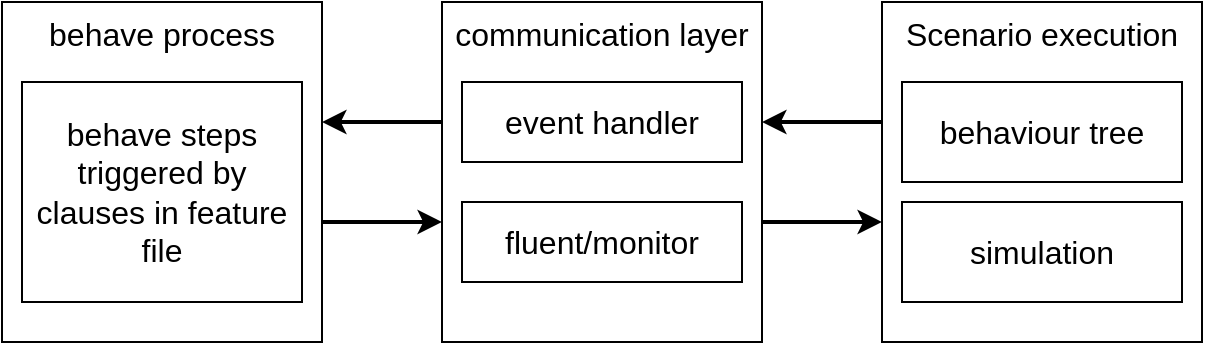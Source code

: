<mxfile version="20.6.2" type="github">
  <diagram id="UDyUe4wnZdOq76N9Yg2K" name="Page-1">
    <mxGraphModel dx="1422" dy="763" grid="1" gridSize="10" guides="1" tooltips="1" connect="1" arrows="1" fold="1" page="1" pageScale="1" pageWidth="850" pageHeight="1100" math="0" shadow="0">
      <root>
        <mxCell id="0" />
        <mxCell id="1" parent="0" />
        <mxCell id="TOPiBlas_0pTJmSRFxDe-13" style="edgeStyle=orthogonalEdgeStyle;rounded=1;orthogonalLoop=1;jettySize=auto;html=1;fontSize=16;strokeWidth=2;" edge="1" parent="1" source="TOPiBlas_0pTJmSRFxDe-2" target="TOPiBlas_0pTJmSRFxDe-8">
          <mxGeometry relative="1" as="geometry">
            <Array as="points">
              <mxPoint x="450" y="300" />
              <mxPoint x="450" y="300" />
            </Array>
          </mxGeometry>
        </mxCell>
        <mxCell id="TOPiBlas_0pTJmSRFxDe-2" value="Scenario execution" style="rounded=0;whiteSpace=wrap;html=1;fillColor=default;fontSize=16;verticalAlign=top;container=1;collapsible=0;recursiveResize=0;" vertex="1" parent="1">
          <mxGeometry x="480" y="240" width="160" height="170" as="geometry" />
        </mxCell>
        <mxCell id="TOPiBlas_0pTJmSRFxDe-3" value="behaviour tree" style="rounded=0;whiteSpace=wrap;html=1;fillColor=default;fontSize=16;" vertex="1" parent="TOPiBlas_0pTJmSRFxDe-2">
          <mxGeometry x="10" y="40" width="140" height="50" as="geometry" />
        </mxCell>
        <mxCell id="TOPiBlas_0pTJmSRFxDe-4" value="simulation" style="rounded=0;whiteSpace=wrap;html=1;fillColor=default;fontSize=16;" vertex="1" parent="TOPiBlas_0pTJmSRFxDe-2">
          <mxGeometry x="10" y="100" width="140" height="50" as="geometry" />
        </mxCell>
        <mxCell id="TOPiBlas_0pTJmSRFxDe-16" style="edgeStyle=orthogonalEdgeStyle;rounded=1;orthogonalLoop=1;jettySize=auto;html=1;strokeWidth=2;fontSize=16;" edge="1" parent="1" source="TOPiBlas_0pTJmSRFxDe-5" target="TOPiBlas_0pTJmSRFxDe-8">
          <mxGeometry relative="1" as="geometry">
            <Array as="points">
              <mxPoint x="230" y="350" />
              <mxPoint x="230" y="350" />
            </Array>
          </mxGeometry>
        </mxCell>
        <mxCell id="TOPiBlas_0pTJmSRFxDe-5" value="behave process" style="rounded=0;whiteSpace=wrap;html=1;fillColor=default;fontSize=16;verticalAlign=top;container=1;collapsible=0;recursiveResize=0;" vertex="1" parent="1">
          <mxGeometry x="40" y="240" width="160" height="170" as="geometry" />
        </mxCell>
        <mxCell id="TOPiBlas_0pTJmSRFxDe-6" value="behave steps triggered by clauses in feature file" style="rounded=0;whiteSpace=wrap;html=1;fillColor=default;fontSize=16;" vertex="1" parent="TOPiBlas_0pTJmSRFxDe-5">
          <mxGeometry x="10" y="40" width="140" height="110" as="geometry" />
        </mxCell>
        <mxCell id="TOPiBlas_0pTJmSRFxDe-14" style="edgeStyle=orthogonalEdgeStyle;rounded=1;orthogonalLoop=1;jettySize=auto;html=1;strokeWidth=2;fontSize=16;" edge="1" parent="1" source="TOPiBlas_0pTJmSRFxDe-8" target="TOPiBlas_0pTJmSRFxDe-2">
          <mxGeometry relative="1" as="geometry">
            <Array as="points">
              <mxPoint x="450" y="350" />
              <mxPoint x="450" y="350" />
            </Array>
          </mxGeometry>
        </mxCell>
        <mxCell id="TOPiBlas_0pTJmSRFxDe-15" style="edgeStyle=orthogonalEdgeStyle;rounded=1;orthogonalLoop=1;jettySize=auto;html=1;strokeWidth=2;fontSize=16;" edge="1" parent="1" source="TOPiBlas_0pTJmSRFxDe-8" target="TOPiBlas_0pTJmSRFxDe-5">
          <mxGeometry relative="1" as="geometry">
            <Array as="points">
              <mxPoint x="230" y="300" />
              <mxPoint x="230" y="300" />
            </Array>
          </mxGeometry>
        </mxCell>
        <mxCell id="TOPiBlas_0pTJmSRFxDe-8" value="communication layer" style="rounded=0;whiteSpace=wrap;html=1;fillColor=default;fontSize=16;verticalAlign=top;container=1;collapsible=0;recursiveResize=0;" vertex="1" parent="1">
          <mxGeometry x="260" y="240" width="160" height="170" as="geometry" />
        </mxCell>
        <mxCell id="TOPiBlas_0pTJmSRFxDe-9" value="event handler" style="rounded=0;whiteSpace=wrap;html=1;fillColor=default;fontSize=16;" vertex="1" parent="TOPiBlas_0pTJmSRFxDe-8">
          <mxGeometry x="10" y="40" width="140" height="40" as="geometry" />
        </mxCell>
        <mxCell id="TOPiBlas_0pTJmSRFxDe-12" value="fluent/monitor" style="rounded=0;whiteSpace=wrap;html=1;fillColor=default;fontSize=16;" vertex="1" parent="TOPiBlas_0pTJmSRFxDe-8">
          <mxGeometry x="10" y="100" width="140" height="40" as="geometry" />
        </mxCell>
      </root>
    </mxGraphModel>
  </diagram>
</mxfile>
